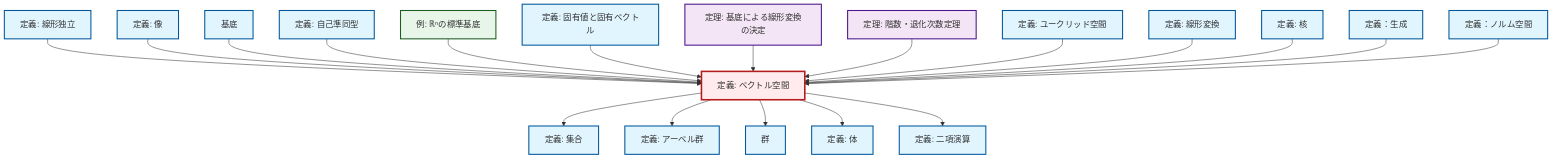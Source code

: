 graph TD
    classDef definition fill:#e1f5fe,stroke:#01579b,stroke-width:2px
    classDef theorem fill:#f3e5f5,stroke:#4a148c,stroke-width:2px
    classDef axiom fill:#fff3e0,stroke:#e65100,stroke-width:2px
    classDef example fill:#e8f5e9,stroke:#1b5e20,stroke-width:2px
    classDef current fill:#ffebee,stroke:#b71c1c,stroke-width:3px
    def-linear-transformation["定義: 線形変換"]:::definition
    def-set["定義: 集合"]:::definition
    def-euclidean-space["定義: ユークリッド空間"]:::definition
    def-binary-operation["定義: 二項演算"]:::definition
    def-linear-independence["定義: 線形独立"]:::definition
    def-eigenvalue-eigenvector["定義: 固有値と固有ベクトル"]:::definition
    def-image["定義: 像"]:::definition
    def-field["定義: 体"]:::definition
    def-abelian-group["定義: アーベル群"]:::definition
    def-normed-vector-space["定義：ノルム空間"]:::definition
    def-group["群"]:::definition
    thm-linear-transformation-basis["定理: 基底による線形変換の決定"]:::theorem
    def-span["定義：生成"]:::definition
    thm-rank-nullity["定理: 階数・退化次数定理"]:::theorem
    def-kernel["定義: 核"]:::definition
    def-basis["基底"]:::definition
    def-endomorphism["定義: 自己準同型"]:::definition
    def-vector-space["定義: ベクトル空間"]:::definition
    ex-standard-basis-rn["例: ℝⁿの標準基底"]:::example
    def-vector-space --> def-set
    def-linear-independence --> def-vector-space
    def-vector-space --> def-abelian-group
    def-image --> def-vector-space
    def-basis --> def-vector-space
    def-endomorphism --> def-vector-space
    def-vector-space --> def-group
    ex-standard-basis-rn --> def-vector-space
    def-eigenvalue-eigenvector --> def-vector-space
    thm-linear-transformation-basis --> def-vector-space
    thm-rank-nullity --> def-vector-space
    def-euclidean-space --> def-vector-space
    def-linear-transformation --> def-vector-space
    def-kernel --> def-vector-space
    def-span --> def-vector-space
    def-vector-space --> def-field
    def-vector-space --> def-binary-operation
    def-normed-vector-space --> def-vector-space
    class def-vector-space current